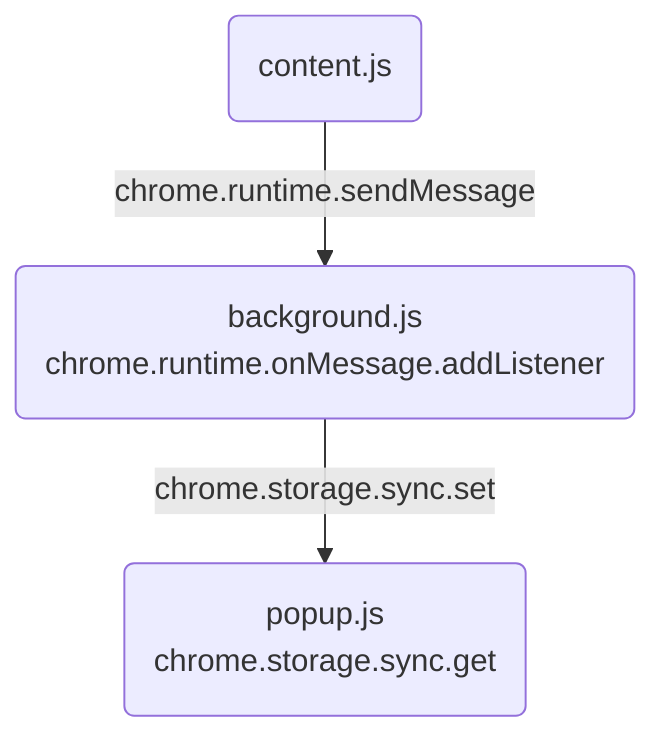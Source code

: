 ---
config:
  layout: fixed
---
flowchart TD
    A("content.js") -- "chrome.runtime.sendMessage" --> B("background.js<br>chrome.runtime.onMessage.addListener")
    B -- "chrome.storage.sync.set" --> C("popup.js<br>chrome.storage.sync.get")